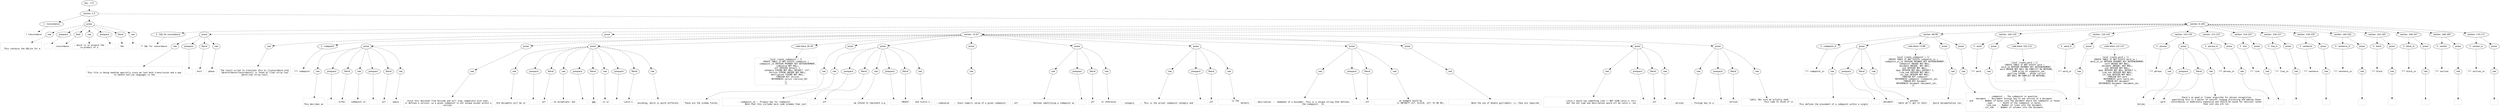 digraph lpegNode {

node [fontname=Helvetica]
edge [style=dashed]

doc_0 [label="doc - 171"]


doc_0 -> { section_1}
{rank=same; section_1}

section_1 [label="section: 1-5"]


// END RANK doc_0

section_1 -> { header_2 prose_3 section_4}
{rank=same; header_2 prose_3 section_4}

header_2 [label="1 : Concordance"]

prose_3 [label="prose"]

section_4 [label="section: 6-169"]


// END RANK section_1

header_2 -> leaf_5
leaf_5  [color=Gray,shape=rectangle,fontname=Inconsolata,label="* Concordance"]
// END RANK header_2

prose_3 -> { raw_6 prespace_7 bold_8 raw_9 prespace_10 literal_11 raw_12}
{rank=same; raw_6 prespace_7 bold_8 raw_9 prespace_10 literal_11 raw_12}

raw_6 [label="raw"]

prespace_7 [label="prespace"]

bold_8 [label="bold"]

raw_9 [label="raw"]

prespace_10 [label="prespace"]

literal_11 [label="literal"]

raw_12 [label="raw"]


// END RANK prose_3

raw_6 -> leaf_13
leaf_13  [color=Gray,shape=rectangle,fontname=Inconsolata,label="

  This contains the SQLite for a"]
// END RANK raw_6

prespace_7 -> leaf_14
leaf_14  [color=Gray,shape=rectangle,fontname=Inconsolata,label=" "]
// END RANK prespace_7

bold_8 -> leaf_15
leaf_15  [color=Gray,shape=rectangle,fontname=Inconsolata,label="concordance"]
// END RANK bold_8

raw_9 -> leaf_16
leaf_16  [color=Gray,shape=rectangle,fontname=Inconsolata,label=", which is in essence the
co-product of a"]
// END RANK raw_9

prespace_10 -> leaf_17
leaf_17  [color=Gray,shape=rectangle,fontname=Inconsolata,label=" "]
// END RANK prespace_10

literal_11 -> leaf_18
leaf_18  [color=Gray,shape=rectangle,fontname=Inconsolata,label="Doc"]
// END RANK literal_11

raw_12 -> leaf_19
leaf_19  [color=Gray,shape=rectangle,fontname=Inconsolata,label=".
"]
// END RANK raw_12

section_4 -> { header_20 prose_21 prose_22 section_23 section_24 section_25 section_26 section_27 section_28 section_29 section_30 section_31 section_32 section_33 section_34 section_35 section_36}
{rank=same; header_20 prose_21 prose_22 section_23 section_24 section_25 section_26 section_27 section_28 section_29 section_30 section_31 section_32 section_33 section_34 section_35 section_36}

header_20 [label="2 : SQL for concordance"]

prose_21 [label="prose"]

prose_22 [label="prose"]

section_23 [label="section: 15-67"]

section_24 [label="section: 68-99"]

section_25 [label="section: 100-119"]

section_26 [label="section: 120-142"]

section_27 [label="section: 143-150"]

section_28 [label="section: 151-153"]

section_29 [label="section: 154-155"]

section_30 [label="section: 156-157"]

section_31 [label="section: 158-159"]

section_32 [label="section: 160-162"]

section_33 [label="section: 163-165"]

section_34 [label="section: 166-167"]

section_35 [label="section: 168-169"]

section_36 [label="section: 170-171"]


// END RANK section_4

header_20 -> leaf_37
leaf_37  [color=Gray,shape=rectangle,fontname=Inconsolata,label="** SQL for concordance"]
// END RANK header_20

prose_21 -> { raw_38 prespace_39 literal_40 raw_41}
{rank=same; raw_38 prespace_39 literal_40 raw_41}

raw_38 [label="raw"]

prespace_39 [label="prespace"]

literal_40 [label="literal"]

raw_41 [label="raw"]


// END RANK prose_21

raw_38 -> leaf_42
leaf_42  [color=Gray,shape=rectangle,fontname=Inconsolata,label="

This file is being handled specially since we lack both transclusion and a way
to handle non-Lua languages in the"]
// END RANK raw_38

prespace_39 -> leaf_43
leaf_43  [color=Gray,shape=rectangle,fontname=Inconsolata,label=" "]
// END RANK prespace_39

literal_40 -> leaf_44
leaf_44  [color=Gray,shape=rectangle,fontname=Inconsolata,label="knit"]
// END RANK literal_40

raw_41 -> leaf_45
leaf_45  [color=Gray,shape=rectangle,fontname=Inconsolata,label=" phase.
"]
// END RANK raw_41

prose_22 -> { raw_46}
{rank=same; raw_46}

raw_46 [label="raw"]


// END RANK prose_22

raw_46 -> leaf_47
leaf_47  [color=Gray,shape=rectangle,fontname=Inconsolata,label="
The luajit script to translate this to [[concordance.orb]
[@concordance/concordance]] is found at [[sql-strip.lua]
[@/etc/sql-strip.lua]].
"]
// END RANK raw_46

section_23 -> { header_48 prose_49 prose_50 prose_51 codeblock_52 prose_53 prose_54 prose_55 prose_56 prose_57 prose_58 prose_59 prose_60 prose_61}
{rank=same; header_48 prose_49 prose_50 prose_51 codeblock_52 prose_53 prose_54 prose_55 prose_56 prose_57 prose_58 prose_59 prose_60 prose_61}

header_48 [label="3 : codepoint"]

prose_49 [label="prose"]

prose_50 [label="prose"]

prose_51 [label="prose"]

codeblock_52 [label="code block 26-39"]

prose_53 [label="prose"]

prose_54 [label="prose"]

prose_55 [label="prose"]

prose_56 [label="prose"]

prose_57 [label="prose"]

prose_58 [label="prose"]

prose_59 [label="prose"]

prose_60 [label="prose"]

prose_61 [label="prose"]


// END RANK section_23

header_48 -> leaf_62
leaf_62  [color=Gray,shape=rectangle,fontname=Inconsolata,label="*** codepoint"]
// END RANK header_48

prose_49 -> { raw_63 prespace_64 literal_65 raw_66 prespace_67 literal_68 raw_69}
{rank=same; raw_63 prespace_64 literal_65 raw_66 prespace_67 literal_68 raw_69}

raw_63 [label="raw"]

prespace_64 [label="prespace"]

literal_65 [label="literal"]

raw_66 [label="raw"]

prespace_67 [label="prespace"]

literal_68 [label="literal"]

raw_69 [label="raw"]


// END RANK prose_49

raw_63 -> leaf_70
leaf_70  [color=Gray,shape=rectangle,fontname=Inconsolata,label="

This decribes an"]
// END RANK raw_63

prespace_64 -> leaf_71
leaf_71  [color=Gray,shape=rectangle,fontname=Inconsolata,label=" "]
// END RANK prespace_64

literal_65 -> leaf_72
leaf_72  [color=Gray,shape=rectangle,fontname=Inconsolata,label="ortho"]
// END RANK literal_65

raw_66 -> leaf_73
leaf_73  [color=Gray,shape=rectangle,fontname=Inconsolata,label=" codepoint in"]
// END RANK raw_66

prespace_67 -> leaf_74
leaf_74  [color=Gray,shape=rectangle,fontname=Inconsolata,label=" "]
// END RANK prespace_67

literal_68 -> leaf_75
leaf_75  [color=Gray,shape=rectangle,fontname=Inconsolata,label="utf"]
// END RANK literal_68

raw_69 -> leaf_76
leaf_76  [color=Gray,shape=rectangle,fontname=Inconsolata,label=" space.
"]
// END RANK raw_69

prose_50 -> { raw_77}
{rank=same; raw_77}

raw_77 [label="raw"]


// END RANK prose_50

raw_77 -> leaf_78
leaf_78  [color=Gray,shape=rectangle,fontname=Inconsolata,label="
Since this descends from Unicode and will stay compatible with that,
it defines a version, so a given codepoint is not unique except within a
version.
"]
// END RANK raw_77

prose_51 -> { raw_79 prespace_80 literal_81 raw_82 prespace_83 literal_84 raw_85 prespace_86 literal_87 raw_88}
{rank=same; raw_79 prespace_80 literal_81 raw_82 prespace_83 literal_84 raw_85 prespace_86 literal_87 raw_88}

raw_79 [label="raw"]

prespace_80 [label="prespace"]

literal_81 [label="literal"]

raw_82 [label="raw"]

prespace_83 [label="prespace"]

literal_84 [label="literal"]

raw_85 [label="raw"]

prespace_86 [label="prespace"]

literal_87 [label="literal"]

raw_88 [label="raw"]


// END RANK prose_51

raw_79 -> leaf_89
leaf_89  [color=Gray,shape=rectangle,fontname=Inconsolata,label="
Orb documents will be in"]
// END RANK raw_79

prespace_80 -> leaf_90
leaf_90  [color=Gray,shape=rectangle,fontname=Inconsolata,label=" "]
// END RANK prespace_80

literal_81 -> leaf_91
leaf_91  [color=Gray,shape=rectangle,fontname=Inconsolata,label="utf"]
// END RANK literal_81

raw_82 -> leaf_92
leaf_92  [color=Gray,shape=rectangle,fontname=Inconsolata,label=", no exceptions, but"]
// END RANK raw_82

prespace_83 -> leaf_93
leaf_93  [color=Gray,shape=rectangle,fontname=Inconsolata,label=" "]
// END RANK prespace_83

literal_84 -> leaf_94
leaf_94  [color=Gray,shape=rectangle,fontname=Inconsolata,label="ggg"]
// END RANK literal_84

raw_85 -> leaf_95
leaf_95  [color=Gray,shape=rectangle,fontname=Inconsolata,label=" is in"]
// END RANK raw_85

prespace_86 -> leaf_96
leaf_96  [color=Gray,shape=rectangle,fontname=Inconsolata,label=" "]
// END RANK prespace_86

literal_87 -> leaf_97
leaf_97  [color=Gray,shape=rectangle,fontname=Inconsolata,label="Latin-1"]
// END RANK literal_87

raw_88 -> leaf_98
leaf_98  [color=Gray,shape=rectangle,fontname=Inconsolata,label="
encoding, which is quite different.
"]
// END RANK raw_88

codeblock_52 -> leaf_99
leaf_99  [color=Gray,shape=rectangle,fontname=Inconsolata,label="local create_codepoint = [[
CREATE TABLE IF NOT EXISTS codepoint (
   codepoint_id INTEGER PRIMARY KEY AUTOINCREMENT,
   codevalue NOT NULL,
   utf INTEGER default 1,
   category STRING NOT NULL DEFAULT 'utf',
   version STRING UNIQUE NOT NULL,
   destription STRING NOT NULL,
   FOREIGN KEY version
      REFERENCES versin (version_ID)
);
]]"]
// END RANK codeblock_52

prose_53 -> { raw_100}
{rank=same; raw_100}

raw_100 [label="raw"]


// END RANK prose_53

raw_100 -> leaf_101
leaf_101  [color=Gray,shape=rectangle,fontname=Inconsolata,label="
These are the schema fields:
"]
// END RANK raw_100

prose_54 -> { raw_102 prespace_103 literal_104 raw_105 prespace_106 literal_107 raw_108}
{rank=same; raw_102 prespace_103 literal_104 raw_105 prespace_106 literal_107 raw_108}

raw_102 [label="raw"]

prespace_103 [label="prespace"]

literal_104 [label="literal"]

raw_105 [label="raw"]

prespace_106 [label="prespace"]

literal_107 [label="literal"]

raw_108 [label="raw"]


// END RANK prose_54

raw_102 -> leaf_109
leaf_109  [color=Gray,shape=rectangle,fontname=Inconsolata,label="
- codepoint_id :  Primary key for codepoint.
                  Note that this includes more code schemes than just"]
// END RANK raw_102

prespace_103 -> leaf_110
leaf_110  [color=Gray,shape=rectangle,fontname=Inconsolata,label=" "]
// END RANK prespace_103

literal_104 -> leaf_111
leaf_111  [color=Gray,shape=rectangle,fontname=Inconsolata,label="utf"]
// END RANK literal_104

raw_105 -> leaf_112
leaf_112  [color=Gray,shape=rectangle,fontname=Inconsolata,label=",
                  we intend to represent e.g."]
// END RANK raw_105

prespace_106 -> leaf_113
leaf_113  [color=Gray,shape=rectangle,fontname=Inconsolata,label=" "]
// END RANK prespace_106

literal_107 -> leaf_114
leaf_114  [color=Gray,shape=rectangle,fontname=Inconsolata,label="EBCDIC"]
// END RANK literal_107

raw_108 -> leaf_115
leaf_115  [color=Gray,shape=rectangle,fontname=Inconsolata,label=" and =Latin-1.
"]
// END RANK raw_108

prose_55 -> { raw_116}
{rank=same; raw_116}

raw_116 [label="raw"]


// END RANK prose_55

raw_116 -> leaf_117
leaf_117  [color=Gray,shape=rectangle,fontname=Inconsolata,label="
- codevalue    :  Exact numeric value of a given codepoint.
"]
// END RANK raw_116

prose_56 -> { raw_118 prespace_119 literal_120 raw_121}
{rank=same; raw_118 prespace_119 literal_120 raw_121}

raw_118 [label="raw"]

prespace_119 [label="prespace"]

literal_120 [label="literal"]

raw_121 [label="raw"]


// END RANK prose_56

raw_118 -> leaf_122
leaf_122  [color=Gray,shape=rectangle,fontname=Inconsolata,label="
- utf          :  Boolean identifying a codepoint as"]
// END RANK raw_118

prespace_119 -> leaf_123
leaf_123  [color=Gray,shape=rectangle,fontname=Inconsolata,label=" "]
// END RANK prespace_119

literal_120 -> leaf_124
leaf_124  [color=Gray,shape=rectangle,fontname=Inconsolata,label="utf"]
// END RANK literal_120

raw_121 -> leaf_125
leaf_125  [color=Gray,shape=rectangle,fontname=Inconsolata,label=" or otherwise.
"]
// END RANK raw_121

prose_57 -> { raw_126 prespace_127 literal_128 raw_129}
{rank=same; raw_126 prespace_127 literal_128 raw_129}

raw_126 [label="raw"]

prespace_127 [label="prespace"]

literal_128 [label="literal"]

raw_129 [label="raw"]


// END RANK prose_57

raw_126 -> leaf_130
leaf_130  [color=Gray,shape=rectangle,fontname=Inconsolata,label="
- category     :  This is the actual codepoint category and"]
// END RANK raw_126

prespace_127 -> leaf_131
leaf_131  [color=Gray,shape=rectangle,fontname=Inconsolata,label=" "]
// END RANK prespace_127

literal_128 -> leaf_132
leaf_132  [color=Gray,shape=rectangle,fontname=Inconsolata,label="utf"]
// END RANK literal_128

raw_129 -> leaf_133
leaf_133  [color=Gray,shape=rectangle,fontname=Inconsolata,label=" is the
                  default.
"]
// END RANK raw_129

prose_58 -> { raw_134 prespace_135 literal_136 raw_137}
{rank=same; raw_134 prespace_135 literal_136 raw_137}

raw_134 [label="raw"]

prespace_135 [label="prespace"]

literal_136 [label="literal"]

raw_137 [label="raw"]


// END RANK prose_58

raw_134 -> leaf_138
leaf_138  [color=Gray,shape=rectangle,fontname=Inconsolata,label="
- description  :  Somewhat of a misnomer, this is a unique string that defines
                  the codepoint.  In"]
// END RANK raw_134

prespace_135 -> leaf_139
leaf_139  [color=Gray,shape=rectangle,fontname=Inconsolata,label=" "]
// END RANK prespace_135

literal_136 -> leaf_140
leaf_140  [color=Gray,shape=rectangle,fontname=Inconsolata,label="utf"]
// END RANK literal_136

raw_137 -> leaf_141
leaf_141  [color=Gray,shape=rectangle,fontname=Inconsolata,label=" an example would be
                  «∞ INFINITY utf: U+221E, utf: E2 88 9E».
"]
// END RANK raw_137

prose_59 -> { raw_142}
{rank=same; raw_142}

raw_142 [label="raw"]


// END RANK prose_59

raw_142 -> leaf_143
leaf_143  [color=Gray,shape=rectangle,fontname=Inconsolata,label="
                  Note the use of double guillemets: «», they are required.
"]
// END RANK raw_142

prose_60 -> { raw_144 prespace_145 literal_146 raw_147}
{rank=same; raw_144 prespace_145 literal_146 raw_147}

raw_144 [label="raw"]

prespace_145 [label="prespace"]

literal_146 [label="literal"]

raw_147 [label="raw"]


// END RANK prose_60

raw_144 -> leaf_148
leaf_148  [color=Gray,shape=rectangle,fontname=Inconsolata,label="
                  Latin-1 would say something like «¬ NOT SIGN Latin-1: etc»
                  but the not sign and description would all be Latin-1, not
                 "]
// END RANK raw_144

prespace_145 -> leaf_149
leaf_149  [color=Gray,shape=rectangle,fontname=Inconsolata,label=" "]
// END RANK prespace_145

literal_146 -> leaf_150
leaf_150  [color=Gray,shape=rectangle,fontname=Inconsolata,label="utf"]
// END RANK literal_146

raw_147 -> leaf_151
leaf_151  [color=Gray,shape=rectangle,fontname=Inconsolata,label=".
"]
// END RANK raw_147

prose_61 -> { raw_152 prespace_153 literal_154 raw_155}
{rank=same; raw_152 prespace_153 literal_154 raw_155}

raw_152 [label="raw"]

prespace_153 [label="prespace"]

literal_154 [label="literal"]

raw_155 [label="raw"]


// END RANK prose_61

raw_152 -> leaf_156
leaf_156  [color=Gray,shape=rectangle,fontname=Inconsolata,label="
- version      :  Foreign key to a"]
// END RANK raw_152

prespace_153 -> leaf_157
leaf_157  [color=Gray,shape=rectangle,fontname=Inconsolata,label=" "]
// END RANK prespace_153

literal_154 -> leaf_158
leaf_158  [color=Gray,shape=rectangle,fontname=Inconsolata,label="version"]
// END RANK literal_154

raw_155 -> leaf_159
leaf_159  [color=Gray,shape=rectangle,fontname=Inconsolata,label=" table. Not sure we actually need
                  this come to think of it.

"]
// END RANK raw_155

section_24 -> { header_160 prose_161 codeblock_162 prose_163 prose_164}
{rank=same; header_160 prose_161 codeblock_162 prose_163 prose_164}

header_160 [label="3 : codepoint_in"]

prose_161 [label="prose"]

codeblock_162 [label="code block 73-88"]

prose_163 [label="prose"]

prose_164 [label="prose"]


// END RANK section_24

header_160 -> leaf_165
leaf_165  [color=Gray,shape=rectangle,fontname=Inconsolata,label="*** codepoint_in"]
// END RANK header_160

prose_161 -> { raw_166 prespace_167 literal_168 raw_169}
{rank=same; raw_166 prespace_167 literal_168 raw_169}

raw_166 [label="raw"]

prespace_167 [label="prespace"]

literal_168 [label="literal"]

raw_169 [label="raw"]


// END RANK prose_161

raw_166 -> leaf_170
leaf_170  [color=Gray,shape=rectangle,fontname=Inconsolata,label="

This defines the placement of a codepoint within a single"]
// END RANK raw_166

prespace_167 -> leaf_171
leaf_171  [color=Gray,shape=rectangle,fontname=Inconsolata,label=" "]
// END RANK prespace_167

literal_168 -> leaf_172
leaf_172  [color=Gray,shape=rectangle,fontname=Inconsolata,label="document"]
// END RANK literal_168

raw_169 -> leaf_173
leaf_173  [color=Gray,shape=rectangle,fontname=Inconsolata,label=", another
table we'll get to later.
"]
// END RANK raw_169

codeblock_162 -> leaf_174
leaf_174  [color=Gray,shape=rectangle,fontname=Inconsolata,label="local create_codepoint = [[
CREATE TABLE IF NOT EXISTS codepoint_in (
   codepoint_in_id INTEGER PRIMARY KEY AUTOINCREMENT,
   codepoint UNIQUE NOT NULL,
   document UNIQUE, NOT NULL,
   wid INTEGER NOT NULL,
   span INTEGER NOT NULL DEFAULT 1,
   line_num INTEGER NOT NULL,
   col_num INTEGER NOT NULL,
   FOREIGN KEY codepoint
      REFERENCES codepoint (codepoint_id),
   FOREGN KEY document
      REFERENCES document (document_id),
]]"]
// END RANK codeblock_162

prose_163 -> { raw_175}
{rank=same; raw_175}

raw_175 [label="raw"]


// END RANK prose_163

raw_175 -> leaf_176
leaf_176  [color=Gray,shape=rectangle,fontname=Inconsolata,label="
Quick documentation run:
"]
// END RANK raw_175

prose_164 -> { raw_177}
{rank=same; raw_177}

raw_177 [label="raw"]


// END RANK prose_164

raw_177 -> leaf_178
leaf_178  [color=Gray,shape=rectangle,fontname=Inconsolata,label="
- codepoint :  The codepoint in question
- document  :  Doccument foreign key to one version of a document.
- wid       :  Number of bytes into the document where the codepoint is found
- span      :  Width of the codepoint in bytes.
- line_num  :  Number of lines into the document.
- col_num   :  Number of columns into the document.

"]
// END RANK raw_177

section_25 -> { header_179 prose_180 codeblock_181}
{rank=same; header_179 prose_180 codeblock_181}

header_179 [label="3 : word"]

prose_180 [label="prose"]

codeblock_181 [label="code block 102-112"]


// END RANK section_25

header_179 -> leaf_182
leaf_182  [color=Gray,shape=rectangle,fontname=Inconsolata,label="*** word"]
// END RANK header_179

prose_180 -> { raw_183}
{rank=same; raw_183}

raw_183 [label="raw"]


// END RANK prose_180

raw_183 -> leaf_184
leaf_184  [color=Gray,shape=rectangle,fontname=Inconsolata,label="
"]
// END RANK raw_183

codeblock_181 -> leaf_185
leaf_185  [color=Gray,shape=rectangle,fontname=Inconsolata,label="local create_word = [[
CREATE TABLE IF NOT EXISTS word (
   word_id INTEGER PRIMARY KEY AUTOINCREMENT,
   word UNIQUE NOT NULL ON CONFLICT DO NOTHING,
   -- JSON array of codepoint_ids
   spelling STRING -- #Todo correct
   NOT NULL ON CONFLICT DO NOTHING,
);
]]"]
// END RANK codeblock_181

section_26 -> { header_186 prose_187 codeblock_188}
{rank=same; header_186 prose_187 codeblock_188}

header_186 [label="3 : word_in"]

prose_187 [label="prose"]

codeblock_188 [label="code block 122-137"]


// END RANK section_26

header_186 -> leaf_189
leaf_189  [color=Gray,shape=rectangle,fontname=Inconsolata,label="*** word_in"]
// END RANK header_186

prose_187 -> { raw_190}
{rank=same; raw_190}

raw_190 [label="raw"]


// END RANK prose_187

raw_190 -> leaf_191
leaf_191  [color=Gray,shape=rectangle,fontname=Inconsolata,label="
"]
// END RANK raw_190

codeblock_188 -> leaf_192
leaf_192  [color=Gray,shape=rectangle,fontname=Inconsolata,label="local create_word = [[
CREATE TABLE IF NOT EXISTS word_in (
   word_in_id INTEGER PRIMARY KEY AUTOINCREMENT,
   word UNIQUE NOT NULL,
   document UNIQUE, NOT NULL,
   wid INTEGER NOT NULL,
   span INTEGER NOT NULL DEFAULT 1,
   line_num INTEGER NOT NULL,
   col_num INTEGER NOT NULL,
   FOREIGN KEY word
      REFERENCES word (word_id),
   FOREGN KEY document
      REFERENCES document (document_id),
]]"]
// END RANK codeblock_188

section_27 -> { header_193 prose_194}
{rank=same; header_193 prose_194}

header_193 [label="3 : phrase"]

prose_194 [label="prose"]


// END RANK section_27

header_193 -> leaf_195
leaf_195  [color=Gray,shape=rectangle,fontname=Inconsolata,label="*** phrase"]
// END RANK header_193

prose_194 -> { raw_196 prespace_197 literal_198 raw_199}
{rank=same; raw_196 prespace_197 literal_198 raw_199}

raw_196 [label="raw"]

prespace_197 [label="prespace"]

literal_198 [label="literal"]

raw_199 [label="raw"]


// END RANK prose_194

raw_196 -> leaf_200
leaf_200  [color=Gray,shape=rectangle,fontname=Inconsolata,label="

Unlike"]
// END RANK raw_196

prespace_197 -> leaf_201
leaf_201  [color=Gray,shape=rectangle,fontname=Inconsolata,label=" "]
// END RANK prespace_197

literal_198 -> leaf_202
leaf_202  [color=Gray,shape=rectangle,fontname=Inconsolata,label="word"]
// END RANK literal_198

raw_199 -> leaf_203
leaf_203  [color=Gray,shape=rectangle,fontname=Inconsolata,label=" there's no good or linear algorithm for phrase recognition,
populating this is a matter of natural languag processing and making these
concordances is moderately expensive and should be saved for editions rather
than just any orb run.

"]
// END RANK raw_199

section_28 -> { header_204 prose_205}
{rank=same; header_204 prose_205}

header_204 [label="3 : phrase_in"]

prose_205 [label="prose"]


// END RANK section_28

header_204 -> leaf_206
leaf_206  [color=Gray,shape=rectangle,fontname=Inconsolata,label="*** phrase_in"]
// END RANK header_204

prose_205 -> { raw_207}
{rank=same; raw_207}

raw_207 [label="raw"]


// END RANK prose_205

raw_207 -> leaf_208
leaf_208  [color=Gray,shape=rectangle,fontname=Inconsolata,label="

"]
// END RANK raw_207

section_29 -> { header_209 prose_210}
{rank=same; header_209 prose_210}

header_209 [label="3 : line"]

prose_210 [label="prose"]


// END RANK section_29

header_209 -> leaf_211
leaf_211  [color=Gray,shape=rectangle,fontname=Inconsolata,label="*** line"]
// END RANK header_209

prose_210 -> { raw_212}
{rank=same; raw_212}

raw_212 [label="raw"]


// END RANK prose_210

raw_212 -> leaf_213
leaf_213  [color=Gray,shape=rectangle,fontname=Inconsolata,label="
"]
// END RANK raw_212

section_30 -> { header_214 prose_215}
{rank=same; header_214 prose_215}

header_214 [label="3 : line_in"]

prose_215 [label="prose"]


// END RANK section_30

header_214 -> leaf_216
leaf_216  [color=Gray,shape=rectangle,fontname=Inconsolata,label="*** line_in"]
// END RANK header_214

prose_215 -> { raw_217}
{rank=same; raw_217}

raw_217 [label="raw"]


// END RANK prose_215

raw_217 -> leaf_218
leaf_218  [color=Gray,shape=rectangle,fontname=Inconsolata,label="
"]
// END RANK raw_217

section_31 -> { header_219 prose_220}
{rank=same; header_219 prose_220}

header_219 [label="3 : sentence"]

prose_220 [label="prose"]


// END RANK section_31

header_219 -> leaf_221
leaf_221  [color=Gray,shape=rectangle,fontname=Inconsolata,label="*** sentence"]
// END RANK header_219

prose_220 -> { raw_222}
{rank=same; raw_222}

raw_222 [label="raw"]


// END RANK prose_220

raw_222 -> leaf_223
leaf_223  [color=Gray,shape=rectangle,fontname=Inconsolata,label="
"]
// END RANK raw_222

section_32 -> { header_224 prose_225}
{rank=same; header_224 prose_225}

header_224 [label="3 : sentence_in"]

prose_225 [label="prose"]


// END RANK section_32

header_224 -> leaf_226
leaf_226  [color=Gray,shape=rectangle,fontname=Inconsolata,label="*** sentence_in"]
// END RANK header_224

prose_225 -> { raw_227}
{rank=same; raw_227}

raw_227 [label="raw"]


// END RANK prose_225

raw_227 -> leaf_228
leaf_228  [color=Gray,shape=rectangle,fontname=Inconsolata,label="

"]
// END RANK raw_227

section_33 -> { header_229 prose_230}
{rank=same; header_229 prose_230}

header_229 [label="3 : block"]

prose_230 [label="prose"]


// END RANK section_33

header_229 -> leaf_231
leaf_231  [color=Gray,shape=rectangle,fontname=Inconsolata,label="*** block"]
// END RANK header_229

prose_230 -> { raw_232}
{rank=same; raw_232}

raw_232 [label="raw"]


// END RANK prose_230

raw_232 -> leaf_233
leaf_233  [color=Gray,shape=rectangle,fontname=Inconsolata,label="

"]
// END RANK raw_232

section_34 -> { header_234 prose_235}
{rank=same; header_234 prose_235}

header_234 [label="3 : block_in"]

prose_235 [label="prose"]


// END RANK section_34

header_234 -> leaf_236
leaf_236  [color=Gray,shape=rectangle,fontname=Inconsolata,label="*** block_in"]
// END RANK header_234

prose_235 -> { raw_237}
{rank=same; raw_237}

raw_237 [label="raw"]


// END RANK prose_235

raw_237 -> leaf_238
leaf_238  [color=Gray,shape=rectangle,fontname=Inconsolata,label="
"]
// END RANK raw_237

section_35 -> { header_239 prose_240}
{rank=same; header_239 prose_240}

header_239 [label="3 : section"]

prose_240 [label="prose"]


// END RANK section_35

header_239 -> leaf_241
leaf_241  [color=Gray,shape=rectangle,fontname=Inconsolata,label="*** section"]
// END RANK header_239

prose_240 -> { raw_242}
{rank=same; raw_242}

raw_242 [label="raw"]


// END RANK prose_240

raw_242 -> leaf_243
leaf_243  [color=Gray,shape=rectangle,fontname=Inconsolata,label="
"]
// END RANK raw_242

section_36 -> { header_244 prose_245}
{rank=same; header_244 prose_245}

header_244 [label="3 : section_in"]

prose_245 [label="prose"]


// END RANK section_36

header_244 -> leaf_246
leaf_246  [color=Gray,shape=rectangle,fontname=Inconsolata,label="*** section_in"]
// END RANK header_244

prose_245 -> { raw_247}
{rank=same; raw_247}

raw_247 [label="raw"]


// END RANK prose_245

raw_247 -> leaf_248
leaf_248  [color=Gray,shape=rectangle,fontname=Inconsolata,label="
"]
// END RANK raw_247


}
